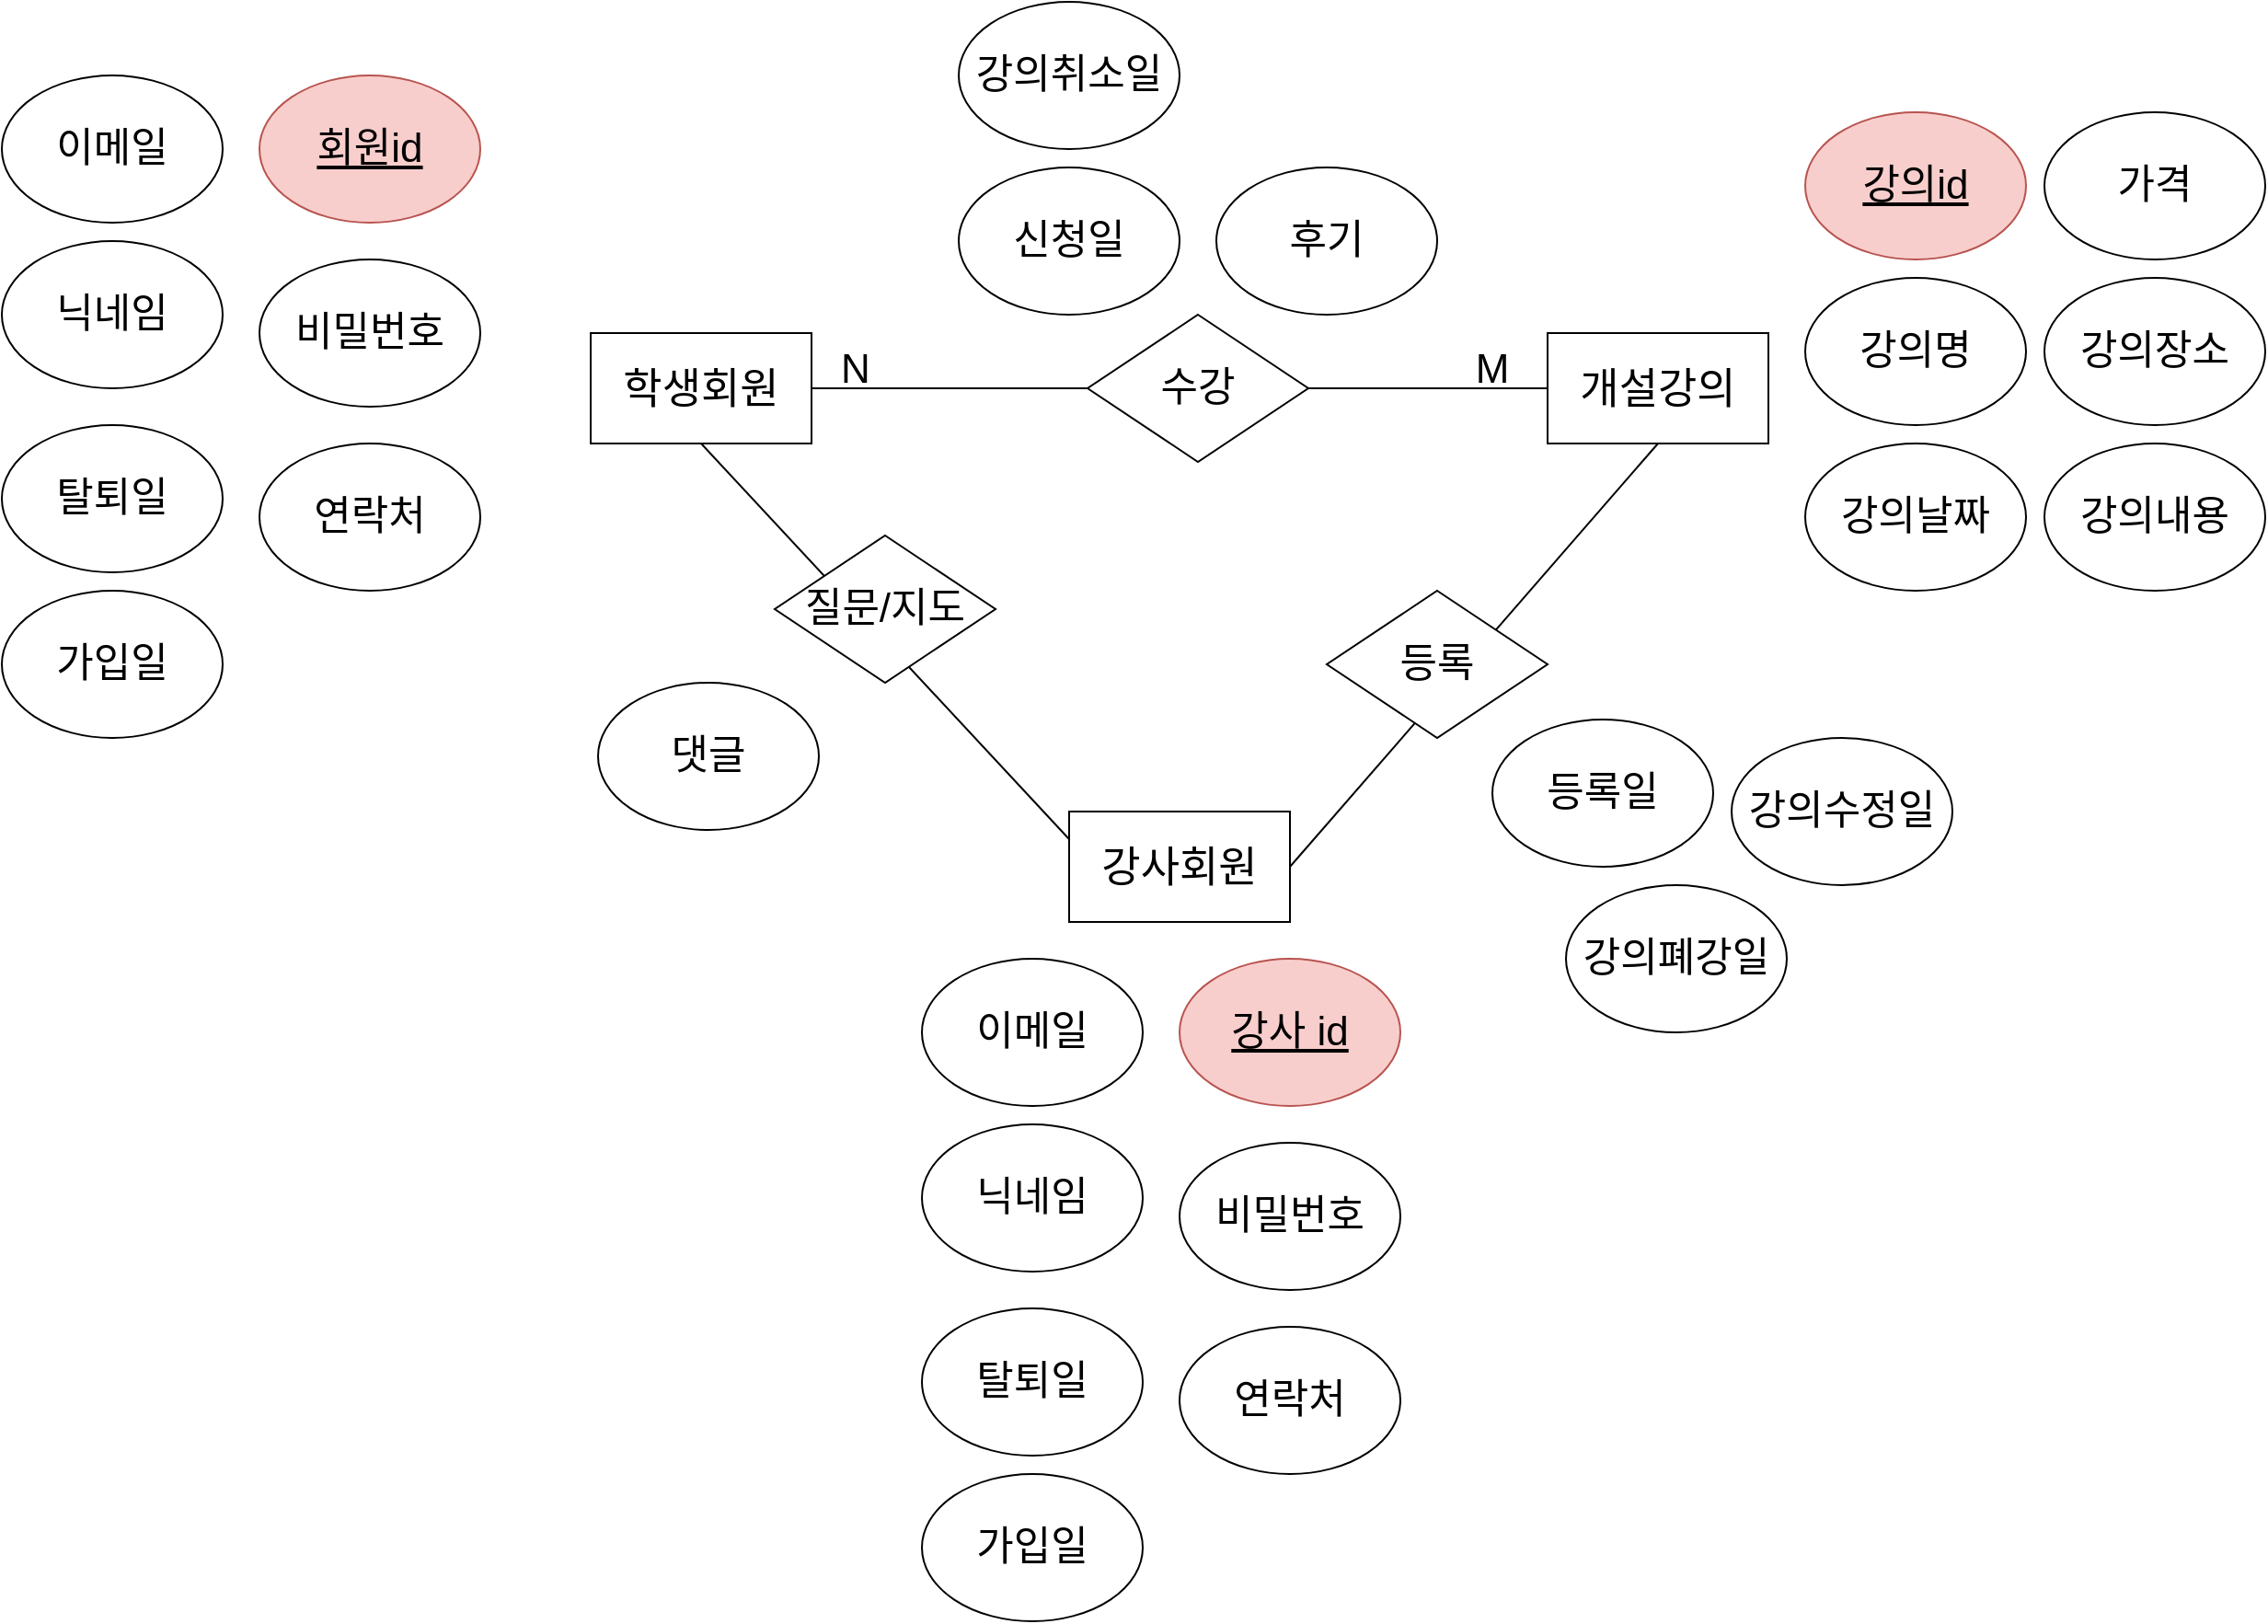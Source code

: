 <mxfile version="14.6.1" type="github">
  <diagram id="VuiNlja_ItbF7kIfkY2T" name="Page-1">
    <mxGraphModel dx="2620" dy="898" grid="1" gridSize="10" guides="1" tooltips="1" connect="1" arrows="1" fold="1" page="1" pageScale="1" pageWidth="1100" pageHeight="1700" math="0" shadow="0">
      <root>
        <mxCell id="0" />
        <mxCell id="1" parent="0" />
        <mxCell id="9yezhLf0bH83A6If_DCe-1" value="개설강의" style="rounded=0;whiteSpace=wrap;html=1;fontSize=23;" vertex="1" parent="1">
          <mxGeometry x="740" y="280" width="120" height="60" as="geometry" />
        </mxCell>
        <mxCell id="9yezhLf0bH83A6If_DCe-4" value="학생회원" style="rounded=0;whiteSpace=wrap;html=1;fontSize=23;" vertex="1" parent="1">
          <mxGeometry x="220" y="280" width="120" height="60" as="geometry" />
        </mxCell>
        <mxCell id="9yezhLf0bH83A6If_DCe-6" value="회원id" style="ellipse;whiteSpace=wrap;html=1;fontSize=22;fontStyle=4;fillColor=#f8cecc;strokeColor=#b85450;" vertex="1" parent="1">
          <mxGeometry x="40" y="140" width="120" height="80" as="geometry" />
        </mxCell>
        <mxCell id="9yezhLf0bH83A6If_DCe-7" value="비밀번호" style="ellipse;whiteSpace=wrap;html=1;fontSize=22;" vertex="1" parent="1">
          <mxGeometry x="40" y="240" width="120" height="80" as="geometry" />
        </mxCell>
        <mxCell id="9yezhLf0bH83A6If_DCe-8" value="강의id" style="ellipse;whiteSpace=wrap;html=1;fontSize=22;fontStyle=4;fillColor=#f8cecc;strokeColor=#b85450;" vertex="1" parent="1">
          <mxGeometry x="880" y="160" width="120" height="80" as="geometry" />
        </mxCell>
        <mxCell id="9yezhLf0bH83A6If_DCe-9" value="연락처" style="ellipse;whiteSpace=wrap;html=1;fontSize=22;" vertex="1" parent="1">
          <mxGeometry x="40" y="340" width="120" height="80" as="geometry" />
        </mxCell>
        <mxCell id="9yezhLf0bH83A6If_DCe-10" value="이메일" style="ellipse;whiteSpace=wrap;html=1;fontSize=22;" vertex="1" parent="1">
          <mxGeometry x="-100" y="140" width="120" height="80" as="geometry" />
        </mxCell>
        <mxCell id="9yezhLf0bH83A6If_DCe-11" value="닉네임" style="ellipse;whiteSpace=wrap;html=1;fontSize=22;" vertex="1" parent="1">
          <mxGeometry x="-100" y="230" width="120" height="80" as="geometry" />
        </mxCell>
        <mxCell id="9yezhLf0bH83A6If_DCe-12" value="가입일" style="ellipse;whiteSpace=wrap;html=1;fontSize=22;" vertex="1" parent="1">
          <mxGeometry x="-100" y="420" width="120" height="80" as="geometry" />
        </mxCell>
        <mxCell id="9yezhLf0bH83A6If_DCe-13" value="강의명" style="ellipse;whiteSpace=wrap;html=1;fontSize=22;fontStyle=0" vertex="1" parent="1">
          <mxGeometry x="880" y="250" width="120" height="80" as="geometry" />
        </mxCell>
        <mxCell id="9yezhLf0bH83A6If_DCe-14" value="신청일" style="ellipse;whiteSpace=wrap;html=1;fontSize=22;fontStyle=0" vertex="1" parent="1">
          <mxGeometry x="420" y="190" width="120" height="80" as="geometry" />
        </mxCell>
        <mxCell id="9yezhLf0bH83A6If_DCe-15" value="후기" style="ellipse;whiteSpace=wrap;html=1;fontSize=22;fontStyle=0" vertex="1" parent="1">
          <mxGeometry x="560" y="190" width="120" height="80" as="geometry" />
        </mxCell>
        <mxCell id="9yezhLf0bH83A6If_DCe-16" value="강의날짜" style="ellipse;whiteSpace=wrap;html=1;fontSize=22;fontStyle=0" vertex="1" parent="1">
          <mxGeometry x="880" y="340" width="120" height="80" as="geometry" />
        </mxCell>
        <mxCell id="9yezhLf0bH83A6If_DCe-17" value="강의장소" style="ellipse;whiteSpace=wrap;html=1;fontSize=22;fontStyle=0" vertex="1" parent="1">
          <mxGeometry x="1010" y="250" width="120" height="80" as="geometry" />
        </mxCell>
        <mxCell id="9yezhLf0bH83A6If_DCe-18" value="강의내용" style="ellipse;whiteSpace=wrap;html=1;fontSize=22;fontStyle=0" vertex="1" parent="1">
          <mxGeometry x="1010" y="340" width="120" height="80" as="geometry" />
        </mxCell>
        <mxCell id="9yezhLf0bH83A6If_DCe-19" value="가격" style="ellipse;whiteSpace=wrap;html=1;fontSize=22;fontStyle=0" vertex="1" parent="1">
          <mxGeometry x="1010" y="160" width="120" height="80" as="geometry" />
        </mxCell>
        <mxCell id="9yezhLf0bH83A6If_DCe-20" value="댓글" style="ellipse;whiteSpace=wrap;html=1;fontSize=22;fontStyle=0" vertex="1" parent="1">
          <mxGeometry x="224" y="470" width="120" height="80" as="geometry" />
        </mxCell>
        <mxCell id="9yezhLf0bH83A6If_DCe-21" value="탈퇴일" style="ellipse;whiteSpace=wrap;html=1;fontSize=22;" vertex="1" parent="1">
          <mxGeometry x="-100" y="330" width="120" height="80" as="geometry" />
        </mxCell>
        <mxCell id="9yezhLf0bH83A6If_DCe-22" value="N" style="text;html=1;strokeColor=none;fillColor=none;align=center;verticalAlign=middle;whiteSpace=wrap;rounded=0;fontSize=22;" vertex="1" parent="1">
          <mxGeometry x="344" y="290" width="40" height="20" as="geometry" />
        </mxCell>
        <mxCell id="9yezhLf0bH83A6If_DCe-23" value="M" style="text;html=1;strokeColor=none;fillColor=none;align=center;verticalAlign=middle;whiteSpace=wrap;rounded=0;fontSize=22;" vertex="1" parent="1">
          <mxGeometry x="690" y="290" width="40" height="20" as="geometry" />
        </mxCell>
        <mxCell id="9yezhLf0bH83A6If_DCe-24" value="" style="endArrow=none;html=1;fontSize=22;exitX=1;exitY=0.5;exitDx=0;exitDy=0;entryX=0;entryY=0.5;entryDx=0;entryDy=0;" edge="1" parent="1" source="9yezhLf0bH83A6If_DCe-4" target="9yezhLf0bH83A6If_DCe-1">
          <mxGeometry width="50" height="50" relative="1" as="geometry">
            <mxPoint x="530" y="420" as="sourcePoint" />
            <mxPoint x="580" y="370" as="targetPoint" />
          </mxGeometry>
        </mxCell>
        <mxCell id="9yezhLf0bH83A6If_DCe-5" value="수강" style="rhombus;whiteSpace=wrap;html=1;fontSize=22;" vertex="1" parent="1">
          <mxGeometry x="490" y="270" width="120" height="80" as="geometry" />
        </mxCell>
        <mxCell id="9yezhLf0bH83A6If_DCe-26" value="강사회원" style="rounded=0;whiteSpace=wrap;html=1;fontSize=23;" vertex="1" parent="1">
          <mxGeometry x="480" y="540" width="120" height="60" as="geometry" />
        </mxCell>
        <mxCell id="9yezhLf0bH83A6If_DCe-27" value="" style="endArrow=none;html=1;fontSize=22;entryX=0.5;entryY=1;entryDx=0;entryDy=0;exitX=1;exitY=0.5;exitDx=0;exitDy=0;" edge="1" parent="1" source="9yezhLf0bH83A6If_DCe-26" target="9yezhLf0bH83A6If_DCe-1">
          <mxGeometry width="50" height="50" relative="1" as="geometry">
            <mxPoint x="540" y="580" as="sourcePoint" />
            <mxPoint x="580" y="510" as="targetPoint" />
          </mxGeometry>
        </mxCell>
        <mxCell id="9yezhLf0bH83A6If_DCe-29" value="등록" style="rhombus;whiteSpace=wrap;html=1;fontSize=22;" vertex="1" parent="1">
          <mxGeometry x="620" y="420" width="120" height="80" as="geometry" />
        </mxCell>
        <mxCell id="9yezhLf0bH83A6If_DCe-31" value="" style="endArrow=none;html=1;fontSize=22;exitX=0;exitY=0.25;exitDx=0;exitDy=0;entryX=0.5;entryY=1;entryDx=0;entryDy=0;" edge="1" parent="1" source="9yezhLf0bH83A6If_DCe-26" target="9yezhLf0bH83A6If_DCe-4">
          <mxGeometry width="50" height="50" relative="1" as="geometry">
            <mxPoint x="530" y="560" as="sourcePoint" />
            <mxPoint x="580" y="510" as="targetPoint" />
          </mxGeometry>
        </mxCell>
        <mxCell id="9yezhLf0bH83A6If_DCe-33" value="질문/지도" style="rhombus;whiteSpace=wrap;html=1;fontSize=22;" vertex="1" parent="1">
          <mxGeometry x="320" y="390" width="120" height="80" as="geometry" />
        </mxCell>
        <mxCell id="9yezhLf0bH83A6If_DCe-35" value="등록일" style="ellipse;whiteSpace=wrap;html=1;fontSize=22;fontStyle=0" vertex="1" parent="1">
          <mxGeometry x="710" y="490" width="120" height="80" as="geometry" />
        </mxCell>
        <mxCell id="9yezhLf0bH83A6If_DCe-37" value="강의취소일" style="ellipse;whiteSpace=wrap;html=1;fontSize=22;fontStyle=0" vertex="1" parent="1">
          <mxGeometry x="420" y="100" width="120" height="80" as="geometry" />
        </mxCell>
        <mxCell id="9yezhLf0bH83A6If_DCe-38" value="강사 id" style="ellipse;whiteSpace=wrap;html=1;fontSize=22;fontStyle=4;fillColor=#f8cecc;strokeColor=#b85450;" vertex="1" parent="1">
          <mxGeometry x="540" y="620" width="120" height="80" as="geometry" />
        </mxCell>
        <mxCell id="9yezhLf0bH83A6If_DCe-39" value="강의폐강일" style="ellipse;whiteSpace=wrap;html=1;fontSize=22;fontStyle=0" vertex="1" parent="1">
          <mxGeometry x="750" y="580" width="120" height="80" as="geometry" />
        </mxCell>
        <mxCell id="9yezhLf0bH83A6If_DCe-40" value="비밀번호" style="ellipse;whiteSpace=wrap;html=1;fontSize=22;" vertex="1" parent="1">
          <mxGeometry x="540" y="720" width="120" height="80" as="geometry" />
        </mxCell>
        <mxCell id="9yezhLf0bH83A6If_DCe-41" value="연락처" style="ellipse;whiteSpace=wrap;html=1;fontSize=22;" vertex="1" parent="1">
          <mxGeometry x="540" y="820" width="120" height="80" as="geometry" />
        </mxCell>
        <mxCell id="9yezhLf0bH83A6If_DCe-42" value="이메일" style="ellipse;whiteSpace=wrap;html=1;fontSize=22;" vertex="1" parent="1">
          <mxGeometry x="400" y="620" width="120" height="80" as="geometry" />
        </mxCell>
        <mxCell id="9yezhLf0bH83A6If_DCe-43" value="닉네임" style="ellipse;whiteSpace=wrap;html=1;fontSize=22;" vertex="1" parent="1">
          <mxGeometry x="400" y="710" width="120" height="80" as="geometry" />
        </mxCell>
        <mxCell id="9yezhLf0bH83A6If_DCe-44" value="가입일" style="ellipse;whiteSpace=wrap;html=1;fontSize=22;" vertex="1" parent="1">
          <mxGeometry x="400" y="900" width="120" height="80" as="geometry" />
        </mxCell>
        <mxCell id="9yezhLf0bH83A6If_DCe-45" value="탈퇴일" style="ellipse;whiteSpace=wrap;html=1;fontSize=22;" vertex="1" parent="1">
          <mxGeometry x="400" y="810" width="120" height="80" as="geometry" />
        </mxCell>
        <mxCell id="9yezhLf0bH83A6If_DCe-46" value="강의수정일" style="ellipse;whiteSpace=wrap;html=1;fontSize=22;fontStyle=0" vertex="1" parent="1">
          <mxGeometry x="840" y="500" width="120" height="80" as="geometry" />
        </mxCell>
      </root>
    </mxGraphModel>
  </diagram>
</mxfile>
